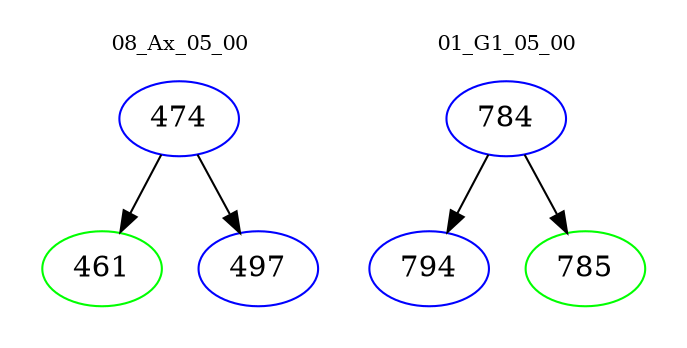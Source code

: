 digraph{
subgraph cluster_0 {
color = white
label = "08_Ax_05_00";
fontsize=10;
T0_474 [label="474", color="blue"]
T0_474 -> T0_461 [color="black"]
T0_461 [label="461", color="green"]
T0_474 -> T0_497 [color="black"]
T0_497 [label="497", color="blue"]
}
subgraph cluster_1 {
color = white
label = "01_G1_05_00";
fontsize=10;
T1_784 [label="784", color="blue"]
T1_784 -> T1_794 [color="black"]
T1_794 [label="794", color="blue"]
T1_784 -> T1_785 [color="black"]
T1_785 [label="785", color="green"]
}
}
